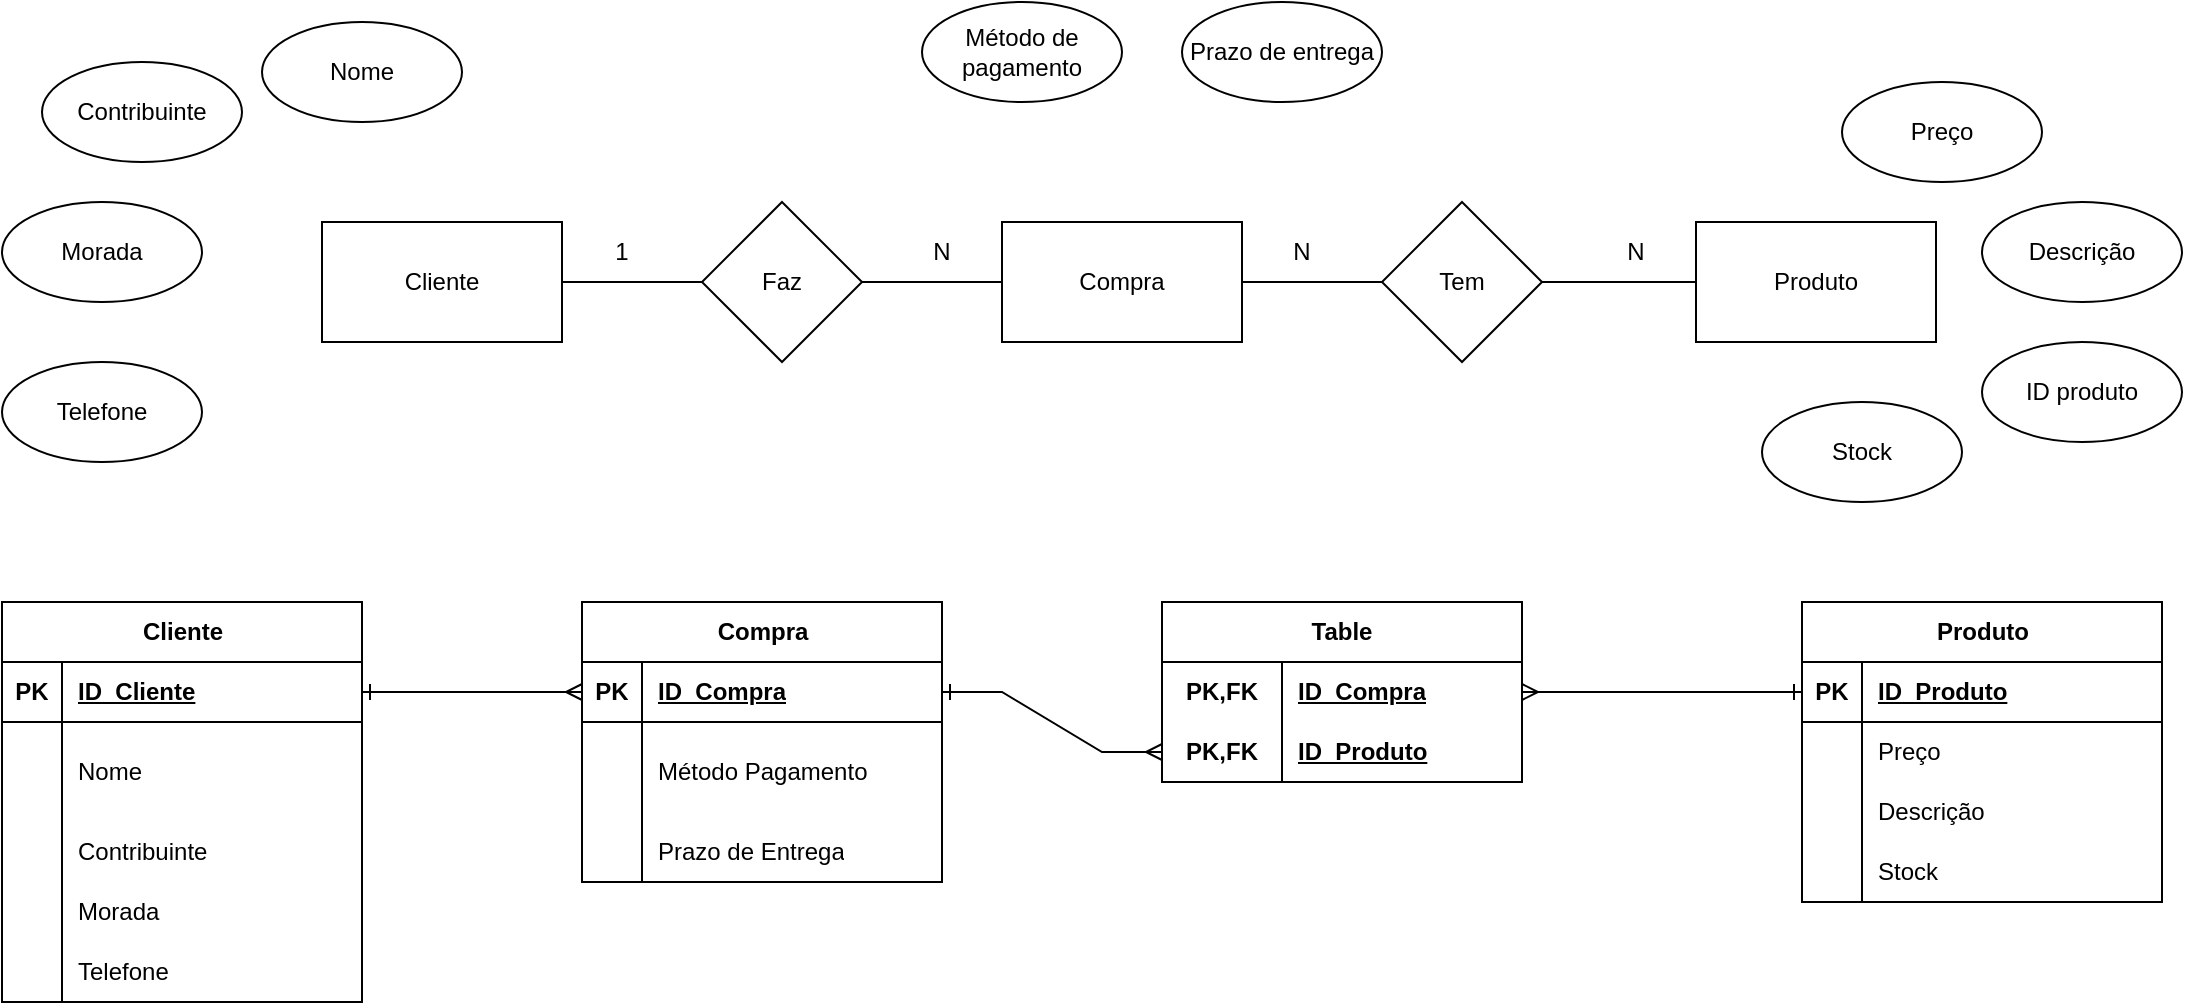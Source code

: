 <mxfile version="22.0.8" type="github">
  <diagram name="Página-1" id="A9LskG4b6AVTEfa9kGpD">
    <mxGraphModel dx="2261" dy="738" grid="1" gridSize="10" guides="1" tooltips="1" connect="1" arrows="1" fold="1" page="1" pageScale="1" pageWidth="827" pageHeight="1169" math="0" shadow="0">
      <root>
        <mxCell id="0" />
        <mxCell id="1" parent="0" />
        <mxCell id="2okkh30Shv5Da3ahou3b-2" value="Compra" style="rounded=0;whiteSpace=wrap;html=1;" parent="1" vertex="1">
          <mxGeometry x="480" y="310" width="120" height="60" as="geometry" />
        </mxCell>
        <mxCell id="2okkh30Shv5Da3ahou3b-3" value="Produto" style="rounded=0;whiteSpace=wrap;html=1;" parent="1" vertex="1">
          <mxGeometry x="827" y="310" width="120" height="60" as="geometry" />
        </mxCell>
        <mxCell id="2okkh30Shv5Da3ahou3b-4" value="Cliente" style="rounded=0;whiteSpace=wrap;html=1;" parent="1" vertex="1">
          <mxGeometry x="140" y="310" width="120" height="60" as="geometry" />
        </mxCell>
        <mxCell id="2okkh30Shv5Da3ahou3b-5" value="Prazo de entrega" style="ellipse;whiteSpace=wrap;html=1;" parent="1" vertex="1">
          <mxGeometry x="570" y="200" width="100" height="50" as="geometry" />
        </mxCell>
        <mxCell id="2okkh30Shv5Da3ahou3b-6" value="Método de pagamento" style="ellipse;whiteSpace=wrap;html=1;" parent="1" vertex="1">
          <mxGeometry x="440" y="200" width="100" height="50" as="geometry" />
        </mxCell>
        <mxCell id="2okkh30Shv5Da3ahou3b-7" value="Nome" style="ellipse;whiteSpace=wrap;html=1;" parent="1" vertex="1">
          <mxGeometry x="110" y="210" width="100" height="50" as="geometry" />
        </mxCell>
        <mxCell id="2okkh30Shv5Da3ahou3b-8" value="Contribuinte" style="ellipse;whiteSpace=wrap;html=1;" parent="1" vertex="1">
          <mxGeometry y="230" width="100" height="50" as="geometry" />
        </mxCell>
        <mxCell id="2okkh30Shv5Da3ahou3b-9" value="Morada" style="ellipse;whiteSpace=wrap;html=1;" parent="1" vertex="1">
          <mxGeometry x="-20" y="300" width="100" height="50" as="geometry" />
        </mxCell>
        <mxCell id="2okkh30Shv5Da3ahou3b-10" value="Telefone" style="ellipse;whiteSpace=wrap;html=1;" parent="1" vertex="1">
          <mxGeometry x="-20" y="380" width="100" height="50" as="geometry" />
        </mxCell>
        <mxCell id="2okkh30Shv5Da3ahou3b-12" value="Stock" style="ellipse;whiteSpace=wrap;html=1;" parent="1" vertex="1">
          <mxGeometry x="860" y="400" width="100" height="50" as="geometry" />
        </mxCell>
        <mxCell id="2okkh30Shv5Da3ahou3b-13" value="ID produto" style="ellipse;whiteSpace=wrap;html=1;" parent="1" vertex="1">
          <mxGeometry x="970" y="370" width="100" height="50" as="geometry" />
        </mxCell>
        <mxCell id="2okkh30Shv5Da3ahou3b-14" value="Descrição" style="ellipse;whiteSpace=wrap;html=1;" parent="1" vertex="1">
          <mxGeometry x="970" y="300" width="100" height="50" as="geometry" />
        </mxCell>
        <mxCell id="2okkh30Shv5Da3ahou3b-15" value="Preço" style="ellipse;whiteSpace=wrap;html=1;" parent="1" vertex="1">
          <mxGeometry x="900" y="240" width="100" height="50" as="geometry" />
        </mxCell>
        <mxCell id="2okkh30Shv5Da3ahou3b-16" value="Tem" style="rhombus;whiteSpace=wrap;html=1;" parent="1" vertex="1">
          <mxGeometry x="670" y="300" width="80" height="80" as="geometry" />
        </mxCell>
        <mxCell id="2okkh30Shv5Da3ahou3b-17" value="Faz" style="rhombus;whiteSpace=wrap;html=1;" parent="1" vertex="1">
          <mxGeometry x="330" y="300" width="80" height="80" as="geometry" />
        </mxCell>
        <mxCell id="2okkh30Shv5Da3ahou3b-18" value="" style="endArrow=none;html=1;rounded=0;entryX=0;entryY=0.5;entryDx=0;entryDy=0;exitX=1;exitY=0.5;exitDx=0;exitDy=0;" parent="1" source="2okkh30Shv5Da3ahou3b-2" target="2okkh30Shv5Da3ahou3b-16" edge="1">
          <mxGeometry width="50" height="50" relative="1" as="geometry">
            <mxPoint x="390" y="430" as="sourcePoint" />
            <mxPoint x="440" y="380" as="targetPoint" />
          </mxGeometry>
        </mxCell>
        <mxCell id="2okkh30Shv5Da3ahou3b-23" value="" style="endArrow=none;html=1;rounded=0;entryX=0;entryY=0.5;entryDx=0;entryDy=0;exitX=1;exitY=0.5;exitDx=0;exitDy=0;" parent="1" source="2okkh30Shv5Da3ahou3b-4" target="2okkh30Shv5Da3ahou3b-17" edge="1">
          <mxGeometry width="50" height="50" relative="1" as="geometry">
            <mxPoint x="630" y="370" as="sourcePoint" />
            <mxPoint x="710" y="370" as="targetPoint" />
          </mxGeometry>
        </mxCell>
        <mxCell id="2okkh30Shv5Da3ahou3b-24" value="" style="endArrow=none;html=1;rounded=0;entryX=0;entryY=0.5;entryDx=0;entryDy=0;exitX=1;exitY=0.5;exitDx=0;exitDy=0;" parent="1" source="2okkh30Shv5Da3ahou3b-17" target="2okkh30Shv5Da3ahou3b-2" edge="1">
          <mxGeometry width="50" height="50" relative="1" as="geometry">
            <mxPoint x="640" y="380" as="sourcePoint" />
            <mxPoint x="720" y="380" as="targetPoint" />
            <Array as="points" />
          </mxGeometry>
        </mxCell>
        <mxCell id="2okkh30Shv5Da3ahou3b-25" value="" style="endArrow=none;html=1;rounded=0;entryX=0;entryY=0.5;entryDx=0;entryDy=0;exitX=1;exitY=0.5;exitDx=0;exitDy=0;" parent="1" source="2okkh30Shv5Da3ahou3b-16" target="2okkh30Shv5Da3ahou3b-3" edge="1">
          <mxGeometry width="50" height="50" relative="1" as="geometry">
            <mxPoint x="747" y="420" as="sourcePoint" />
            <mxPoint x="827" y="420" as="targetPoint" />
          </mxGeometry>
        </mxCell>
        <mxCell id="2okkh30Shv5Da3ahou3b-26" value="N" style="text;html=1;strokeColor=none;fillColor=none;align=center;verticalAlign=middle;whiteSpace=wrap;rounded=0;" parent="1" vertex="1">
          <mxGeometry x="420" y="310" width="60" height="30" as="geometry" />
        </mxCell>
        <mxCell id="2okkh30Shv5Da3ahou3b-27" value="1" style="text;html=1;strokeColor=none;fillColor=none;align=center;verticalAlign=middle;whiteSpace=wrap;rounded=0;" parent="1" vertex="1">
          <mxGeometry x="260" y="310" width="60" height="30" as="geometry" />
        </mxCell>
        <mxCell id="2okkh30Shv5Da3ahou3b-28" value="N" style="text;html=1;strokeColor=none;fillColor=none;align=center;verticalAlign=middle;whiteSpace=wrap;rounded=0;" parent="1" vertex="1">
          <mxGeometry x="767" y="310" width="60" height="30" as="geometry" />
        </mxCell>
        <mxCell id="2okkh30Shv5Da3ahou3b-29" value="N" style="text;html=1;strokeColor=none;fillColor=none;align=center;verticalAlign=middle;whiteSpace=wrap;rounded=0;" parent="1" vertex="1">
          <mxGeometry x="600" y="310" width="60" height="30" as="geometry" />
        </mxCell>
        <mxCell id="JtNJBMLosYbVMV7XH_zW-1" value="Cliente" style="shape=table;startSize=30;container=1;collapsible=1;childLayout=tableLayout;fixedRows=1;rowLines=0;fontStyle=1;align=center;resizeLast=1;html=1;" vertex="1" parent="1">
          <mxGeometry x="-20" y="500" width="180" height="200" as="geometry" />
        </mxCell>
        <mxCell id="JtNJBMLosYbVMV7XH_zW-2" value="" style="shape=tableRow;horizontal=0;startSize=0;swimlaneHead=0;swimlaneBody=0;fillColor=none;collapsible=0;dropTarget=0;points=[[0,0.5],[1,0.5]];portConstraint=eastwest;top=0;left=0;right=0;bottom=1;" vertex="1" parent="JtNJBMLosYbVMV7XH_zW-1">
          <mxGeometry y="30" width="180" height="30" as="geometry" />
        </mxCell>
        <mxCell id="JtNJBMLosYbVMV7XH_zW-3" value="PK" style="shape=partialRectangle;connectable=0;fillColor=none;top=0;left=0;bottom=0;right=0;fontStyle=1;overflow=hidden;whiteSpace=wrap;html=1;" vertex="1" parent="JtNJBMLosYbVMV7XH_zW-2">
          <mxGeometry width="30" height="30" as="geometry">
            <mxRectangle width="30" height="30" as="alternateBounds" />
          </mxGeometry>
        </mxCell>
        <mxCell id="JtNJBMLosYbVMV7XH_zW-4" value="ID_Cliente" style="shape=partialRectangle;connectable=0;fillColor=none;top=0;left=0;bottom=0;right=0;align=left;spacingLeft=6;fontStyle=5;overflow=hidden;whiteSpace=wrap;html=1;" vertex="1" parent="JtNJBMLosYbVMV7XH_zW-2">
          <mxGeometry x="30" width="150" height="30" as="geometry">
            <mxRectangle width="150" height="30" as="alternateBounds" />
          </mxGeometry>
        </mxCell>
        <mxCell id="JtNJBMLosYbVMV7XH_zW-5" value="" style="shape=tableRow;horizontal=0;startSize=0;swimlaneHead=0;swimlaneBody=0;fillColor=none;collapsible=0;dropTarget=0;points=[[0,0.5],[1,0.5]];portConstraint=eastwest;top=0;left=0;right=0;bottom=0;" vertex="1" parent="JtNJBMLosYbVMV7XH_zW-1">
          <mxGeometry y="60" width="180" height="50" as="geometry" />
        </mxCell>
        <mxCell id="JtNJBMLosYbVMV7XH_zW-6" value="" style="shape=partialRectangle;connectable=0;fillColor=none;top=0;left=0;bottom=0;right=0;editable=1;overflow=hidden;whiteSpace=wrap;html=1;" vertex="1" parent="JtNJBMLosYbVMV7XH_zW-5">
          <mxGeometry width="30" height="50" as="geometry">
            <mxRectangle width="30" height="50" as="alternateBounds" />
          </mxGeometry>
        </mxCell>
        <mxCell id="JtNJBMLosYbVMV7XH_zW-7" value="Nome" style="shape=partialRectangle;connectable=0;fillColor=none;top=0;left=0;bottom=0;right=0;align=left;spacingLeft=6;overflow=hidden;whiteSpace=wrap;html=1;" vertex="1" parent="JtNJBMLosYbVMV7XH_zW-5">
          <mxGeometry x="30" width="150" height="50" as="geometry">
            <mxRectangle width="150" height="50" as="alternateBounds" />
          </mxGeometry>
        </mxCell>
        <mxCell id="JtNJBMLosYbVMV7XH_zW-8" value="" style="shape=tableRow;horizontal=0;startSize=0;swimlaneHead=0;swimlaneBody=0;fillColor=none;collapsible=0;dropTarget=0;points=[[0,0.5],[1,0.5]];portConstraint=eastwest;top=0;left=0;right=0;bottom=0;" vertex="1" parent="JtNJBMLosYbVMV7XH_zW-1">
          <mxGeometry y="110" width="180" height="30" as="geometry" />
        </mxCell>
        <mxCell id="JtNJBMLosYbVMV7XH_zW-9" value="" style="shape=partialRectangle;connectable=0;fillColor=none;top=0;left=0;bottom=0;right=0;editable=1;overflow=hidden;whiteSpace=wrap;html=1;" vertex="1" parent="JtNJBMLosYbVMV7XH_zW-8">
          <mxGeometry width="30" height="30" as="geometry">
            <mxRectangle width="30" height="30" as="alternateBounds" />
          </mxGeometry>
        </mxCell>
        <mxCell id="JtNJBMLosYbVMV7XH_zW-10" value="Contribuinte" style="shape=partialRectangle;connectable=0;fillColor=none;top=0;left=0;bottom=0;right=0;align=left;spacingLeft=6;overflow=hidden;whiteSpace=wrap;html=1;" vertex="1" parent="JtNJBMLosYbVMV7XH_zW-8">
          <mxGeometry x="30" width="150" height="30" as="geometry">
            <mxRectangle width="150" height="30" as="alternateBounds" />
          </mxGeometry>
        </mxCell>
        <mxCell id="JtNJBMLosYbVMV7XH_zW-11" value="" style="shape=tableRow;horizontal=0;startSize=0;swimlaneHead=0;swimlaneBody=0;fillColor=none;collapsible=0;dropTarget=0;points=[[0,0.5],[1,0.5]];portConstraint=eastwest;top=0;left=0;right=0;bottom=0;" vertex="1" parent="JtNJBMLosYbVMV7XH_zW-1">
          <mxGeometry y="140" width="180" height="30" as="geometry" />
        </mxCell>
        <mxCell id="JtNJBMLosYbVMV7XH_zW-12" value="" style="shape=partialRectangle;connectable=0;fillColor=none;top=0;left=0;bottom=0;right=0;editable=1;overflow=hidden;whiteSpace=wrap;html=1;" vertex="1" parent="JtNJBMLosYbVMV7XH_zW-11">
          <mxGeometry width="30" height="30" as="geometry">
            <mxRectangle width="30" height="30" as="alternateBounds" />
          </mxGeometry>
        </mxCell>
        <mxCell id="JtNJBMLosYbVMV7XH_zW-13" value="Morada" style="shape=partialRectangle;connectable=0;fillColor=none;top=0;left=0;bottom=0;right=0;align=left;spacingLeft=6;overflow=hidden;whiteSpace=wrap;html=1;" vertex="1" parent="JtNJBMLosYbVMV7XH_zW-11">
          <mxGeometry x="30" width="150" height="30" as="geometry">
            <mxRectangle width="150" height="30" as="alternateBounds" />
          </mxGeometry>
        </mxCell>
        <mxCell id="JtNJBMLosYbVMV7XH_zW-24" style="shape=tableRow;horizontal=0;startSize=0;swimlaneHead=0;swimlaneBody=0;fillColor=none;collapsible=0;dropTarget=0;points=[[0,0.5],[1,0.5]];portConstraint=eastwest;top=0;left=0;right=0;bottom=0;" vertex="1" parent="JtNJBMLosYbVMV7XH_zW-1">
          <mxGeometry y="170" width="180" height="30" as="geometry" />
        </mxCell>
        <mxCell id="JtNJBMLosYbVMV7XH_zW-25" style="shape=partialRectangle;connectable=0;fillColor=none;top=0;left=0;bottom=0;right=0;editable=1;overflow=hidden;whiteSpace=wrap;html=1;" vertex="1" parent="JtNJBMLosYbVMV7XH_zW-24">
          <mxGeometry width="30" height="30" as="geometry">
            <mxRectangle width="30" height="30" as="alternateBounds" />
          </mxGeometry>
        </mxCell>
        <mxCell id="JtNJBMLosYbVMV7XH_zW-26" value="Telefone" style="shape=partialRectangle;connectable=0;fillColor=none;top=0;left=0;bottom=0;right=0;align=left;spacingLeft=6;overflow=hidden;whiteSpace=wrap;html=1;" vertex="1" parent="JtNJBMLosYbVMV7XH_zW-24">
          <mxGeometry x="30" width="150" height="30" as="geometry">
            <mxRectangle width="150" height="30" as="alternateBounds" />
          </mxGeometry>
        </mxCell>
        <mxCell id="JtNJBMLosYbVMV7XH_zW-27" value="Compra" style="shape=table;startSize=30;container=1;collapsible=1;childLayout=tableLayout;fixedRows=1;rowLines=0;fontStyle=1;align=center;resizeLast=1;html=1;" vertex="1" parent="1">
          <mxGeometry x="270" y="500" width="180" height="140" as="geometry" />
        </mxCell>
        <mxCell id="JtNJBMLosYbVMV7XH_zW-28" value="" style="shape=tableRow;horizontal=0;startSize=0;swimlaneHead=0;swimlaneBody=0;fillColor=none;collapsible=0;dropTarget=0;points=[[0,0.5],[1,0.5]];portConstraint=eastwest;top=0;left=0;right=0;bottom=1;" vertex="1" parent="JtNJBMLosYbVMV7XH_zW-27">
          <mxGeometry y="30" width="180" height="30" as="geometry" />
        </mxCell>
        <mxCell id="JtNJBMLosYbVMV7XH_zW-29" value="PK" style="shape=partialRectangle;connectable=0;fillColor=none;top=0;left=0;bottom=0;right=0;fontStyle=1;overflow=hidden;whiteSpace=wrap;html=1;" vertex="1" parent="JtNJBMLosYbVMV7XH_zW-28">
          <mxGeometry width="30" height="30" as="geometry">
            <mxRectangle width="30" height="30" as="alternateBounds" />
          </mxGeometry>
        </mxCell>
        <mxCell id="JtNJBMLosYbVMV7XH_zW-30" value="ID_Compra" style="shape=partialRectangle;connectable=0;fillColor=none;top=0;left=0;bottom=0;right=0;align=left;spacingLeft=6;fontStyle=5;overflow=hidden;whiteSpace=wrap;html=1;" vertex="1" parent="JtNJBMLosYbVMV7XH_zW-28">
          <mxGeometry x="30" width="150" height="30" as="geometry">
            <mxRectangle width="150" height="30" as="alternateBounds" />
          </mxGeometry>
        </mxCell>
        <mxCell id="JtNJBMLosYbVMV7XH_zW-31" value="" style="shape=tableRow;horizontal=0;startSize=0;swimlaneHead=0;swimlaneBody=0;fillColor=none;collapsible=0;dropTarget=0;points=[[0,0.5],[1,0.5]];portConstraint=eastwest;top=0;left=0;right=0;bottom=0;" vertex="1" parent="JtNJBMLosYbVMV7XH_zW-27">
          <mxGeometry y="60" width="180" height="50" as="geometry" />
        </mxCell>
        <mxCell id="JtNJBMLosYbVMV7XH_zW-32" value="" style="shape=partialRectangle;connectable=0;fillColor=none;top=0;left=0;bottom=0;right=0;editable=1;overflow=hidden;whiteSpace=wrap;html=1;" vertex="1" parent="JtNJBMLosYbVMV7XH_zW-31">
          <mxGeometry width="30" height="50" as="geometry">
            <mxRectangle width="30" height="50" as="alternateBounds" />
          </mxGeometry>
        </mxCell>
        <mxCell id="JtNJBMLosYbVMV7XH_zW-33" value="Método Pagamento" style="shape=partialRectangle;connectable=0;fillColor=none;top=0;left=0;bottom=0;right=0;align=left;spacingLeft=6;overflow=hidden;whiteSpace=wrap;html=1;" vertex="1" parent="JtNJBMLosYbVMV7XH_zW-31">
          <mxGeometry x="30" width="150" height="50" as="geometry">
            <mxRectangle width="150" height="50" as="alternateBounds" />
          </mxGeometry>
        </mxCell>
        <mxCell id="JtNJBMLosYbVMV7XH_zW-34" value="" style="shape=tableRow;horizontal=0;startSize=0;swimlaneHead=0;swimlaneBody=0;fillColor=none;collapsible=0;dropTarget=0;points=[[0,0.5],[1,0.5]];portConstraint=eastwest;top=0;left=0;right=0;bottom=0;" vertex="1" parent="JtNJBMLosYbVMV7XH_zW-27">
          <mxGeometry y="110" width="180" height="30" as="geometry" />
        </mxCell>
        <mxCell id="JtNJBMLosYbVMV7XH_zW-35" value="" style="shape=partialRectangle;connectable=0;fillColor=none;top=0;left=0;bottom=0;right=0;editable=1;overflow=hidden;whiteSpace=wrap;html=1;" vertex="1" parent="JtNJBMLosYbVMV7XH_zW-34">
          <mxGeometry width="30" height="30" as="geometry">
            <mxRectangle width="30" height="30" as="alternateBounds" />
          </mxGeometry>
        </mxCell>
        <mxCell id="JtNJBMLosYbVMV7XH_zW-36" value="Prazo de Entrega" style="shape=partialRectangle;connectable=0;fillColor=none;top=0;left=0;bottom=0;right=0;align=left;spacingLeft=6;overflow=hidden;whiteSpace=wrap;html=1;" vertex="1" parent="JtNJBMLosYbVMV7XH_zW-34">
          <mxGeometry x="30" width="150" height="30" as="geometry">
            <mxRectangle width="150" height="30" as="alternateBounds" />
          </mxGeometry>
        </mxCell>
        <mxCell id="JtNJBMLosYbVMV7XH_zW-43" value="Produto" style="shape=table;startSize=30;container=1;collapsible=1;childLayout=tableLayout;fixedRows=1;rowLines=0;fontStyle=1;align=center;resizeLast=1;html=1;" vertex="1" parent="1">
          <mxGeometry x="880" y="500" width="180" height="150" as="geometry" />
        </mxCell>
        <mxCell id="JtNJBMLosYbVMV7XH_zW-44" value="" style="shape=tableRow;horizontal=0;startSize=0;swimlaneHead=0;swimlaneBody=0;fillColor=none;collapsible=0;dropTarget=0;points=[[0,0.5],[1,0.5]];portConstraint=eastwest;top=0;left=0;right=0;bottom=1;" vertex="1" parent="JtNJBMLosYbVMV7XH_zW-43">
          <mxGeometry y="30" width="180" height="30" as="geometry" />
        </mxCell>
        <mxCell id="JtNJBMLosYbVMV7XH_zW-45" value="PK" style="shape=partialRectangle;connectable=0;fillColor=none;top=0;left=0;bottom=0;right=0;fontStyle=1;overflow=hidden;whiteSpace=wrap;html=1;" vertex="1" parent="JtNJBMLosYbVMV7XH_zW-44">
          <mxGeometry width="30" height="30" as="geometry">
            <mxRectangle width="30" height="30" as="alternateBounds" />
          </mxGeometry>
        </mxCell>
        <mxCell id="JtNJBMLosYbVMV7XH_zW-46" value="ID_Produto" style="shape=partialRectangle;connectable=0;fillColor=none;top=0;left=0;bottom=0;right=0;align=left;spacingLeft=6;fontStyle=5;overflow=hidden;whiteSpace=wrap;html=1;" vertex="1" parent="JtNJBMLosYbVMV7XH_zW-44">
          <mxGeometry x="30" width="150" height="30" as="geometry">
            <mxRectangle width="150" height="30" as="alternateBounds" />
          </mxGeometry>
        </mxCell>
        <mxCell id="JtNJBMLosYbVMV7XH_zW-47" value="" style="shape=tableRow;horizontal=0;startSize=0;swimlaneHead=0;swimlaneBody=0;fillColor=none;collapsible=0;dropTarget=0;points=[[0,0.5],[1,0.5]];portConstraint=eastwest;top=0;left=0;right=0;bottom=0;" vertex="1" parent="JtNJBMLosYbVMV7XH_zW-43">
          <mxGeometry y="60" width="180" height="30" as="geometry" />
        </mxCell>
        <mxCell id="JtNJBMLosYbVMV7XH_zW-48" value="" style="shape=partialRectangle;connectable=0;fillColor=none;top=0;left=0;bottom=0;right=0;editable=1;overflow=hidden;whiteSpace=wrap;html=1;" vertex="1" parent="JtNJBMLosYbVMV7XH_zW-47">
          <mxGeometry width="30" height="30" as="geometry">
            <mxRectangle width="30" height="30" as="alternateBounds" />
          </mxGeometry>
        </mxCell>
        <mxCell id="JtNJBMLosYbVMV7XH_zW-49" value="Preço" style="shape=partialRectangle;connectable=0;fillColor=none;top=0;left=0;bottom=0;right=0;align=left;spacingLeft=6;overflow=hidden;whiteSpace=wrap;html=1;" vertex="1" parent="JtNJBMLosYbVMV7XH_zW-47">
          <mxGeometry x="30" width="150" height="30" as="geometry">
            <mxRectangle width="150" height="30" as="alternateBounds" />
          </mxGeometry>
        </mxCell>
        <mxCell id="JtNJBMLosYbVMV7XH_zW-50" value="" style="shape=tableRow;horizontal=0;startSize=0;swimlaneHead=0;swimlaneBody=0;fillColor=none;collapsible=0;dropTarget=0;points=[[0,0.5],[1,0.5]];portConstraint=eastwest;top=0;left=0;right=0;bottom=0;" vertex="1" parent="JtNJBMLosYbVMV7XH_zW-43">
          <mxGeometry y="90" width="180" height="30" as="geometry" />
        </mxCell>
        <mxCell id="JtNJBMLosYbVMV7XH_zW-51" value="" style="shape=partialRectangle;connectable=0;fillColor=none;top=0;left=0;bottom=0;right=0;editable=1;overflow=hidden;whiteSpace=wrap;html=1;" vertex="1" parent="JtNJBMLosYbVMV7XH_zW-50">
          <mxGeometry width="30" height="30" as="geometry">
            <mxRectangle width="30" height="30" as="alternateBounds" />
          </mxGeometry>
        </mxCell>
        <mxCell id="JtNJBMLosYbVMV7XH_zW-52" value="Descrição" style="shape=partialRectangle;connectable=0;fillColor=none;top=0;left=0;bottom=0;right=0;align=left;spacingLeft=6;overflow=hidden;whiteSpace=wrap;html=1;" vertex="1" parent="JtNJBMLosYbVMV7XH_zW-50">
          <mxGeometry x="30" width="150" height="30" as="geometry">
            <mxRectangle width="150" height="30" as="alternateBounds" />
          </mxGeometry>
        </mxCell>
        <mxCell id="JtNJBMLosYbVMV7XH_zW-53" value="" style="shape=tableRow;horizontal=0;startSize=0;swimlaneHead=0;swimlaneBody=0;fillColor=none;collapsible=0;dropTarget=0;points=[[0,0.5],[1,0.5]];portConstraint=eastwest;top=0;left=0;right=0;bottom=0;" vertex="1" parent="JtNJBMLosYbVMV7XH_zW-43">
          <mxGeometry y="120" width="180" height="30" as="geometry" />
        </mxCell>
        <mxCell id="JtNJBMLosYbVMV7XH_zW-54" value="" style="shape=partialRectangle;connectable=0;fillColor=none;top=0;left=0;bottom=0;right=0;editable=1;overflow=hidden;whiteSpace=wrap;html=1;" vertex="1" parent="JtNJBMLosYbVMV7XH_zW-53">
          <mxGeometry width="30" height="30" as="geometry">
            <mxRectangle width="30" height="30" as="alternateBounds" />
          </mxGeometry>
        </mxCell>
        <mxCell id="JtNJBMLosYbVMV7XH_zW-55" value="Stock" style="shape=partialRectangle;connectable=0;fillColor=none;top=0;left=0;bottom=0;right=0;align=left;spacingLeft=6;overflow=hidden;whiteSpace=wrap;html=1;" vertex="1" parent="JtNJBMLosYbVMV7XH_zW-53">
          <mxGeometry x="30" width="150" height="30" as="geometry">
            <mxRectangle width="150" height="30" as="alternateBounds" />
          </mxGeometry>
        </mxCell>
        <mxCell id="JtNJBMLosYbVMV7XH_zW-56" value="" style="edgeStyle=entityRelationEdgeStyle;fontSize=12;html=1;endArrow=ERmany;startArrow=ERone;rounded=0;startFill=0;endFill=0;exitX=1;exitY=0.5;exitDx=0;exitDy=0;entryX=0;entryY=0.5;entryDx=0;entryDy=0;" edge="1" parent="1" source="JtNJBMLosYbVMV7XH_zW-2" target="JtNJBMLosYbVMV7XH_zW-28">
          <mxGeometry width="100" height="100" relative="1" as="geometry">
            <mxPoint x="410" y="550" as="sourcePoint" />
            <mxPoint x="510" y="450" as="targetPoint" />
          </mxGeometry>
        </mxCell>
        <mxCell id="JtNJBMLosYbVMV7XH_zW-93" value="Table" style="shape=table;startSize=30;container=1;collapsible=1;childLayout=tableLayout;fixedRows=1;rowLines=0;fontStyle=1;align=center;resizeLast=1;html=1;whiteSpace=wrap;" vertex="1" parent="1">
          <mxGeometry x="560" y="500" width="180" height="90" as="geometry" />
        </mxCell>
        <mxCell id="JtNJBMLosYbVMV7XH_zW-94" value="" style="shape=tableRow;horizontal=0;startSize=0;swimlaneHead=0;swimlaneBody=0;fillColor=none;collapsible=0;dropTarget=0;points=[[0,0.5],[1,0.5]];portConstraint=eastwest;top=0;left=0;right=0;bottom=0;html=1;" vertex="1" parent="JtNJBMLosYbVMV7XH_zW-93">
          <mxGeometry y="30" width="180" height="30" as="geometry" />
        </mxCell>
        <mxCell id="JtNJBMLosYbVMV7XH_zW-95" value="PK,FK" style="shape=partialRectangle;connectable=0;fillColor=none;top=0;left=0;bottom=0;right=0;fontStyle=1;overflow=hidden;html=1;whiteSpace=wrap;" vertex="1" parent="JtNJBMLosYbVMV7XH_zW-94">
          <mxGeometry width="60" height="30" as="geometry">
            <mxRectangle width="60" height="30" as="alternateBounds" />
          </mxGeometry>
        </mxCell>
        <mxCell id="JtNJBMLosYbVMV7XH_zW-96" value="ID_Compra" style="shape=partialRectangle;connectable=0;fillColor=none;top=0;left=0;bottom=0;right=0;align=left;spacingLeft=6;fontStyle=5;overflow=hidden;html=1;whiteSpace=wrap;" vertex="1" parent="JtNJBMLosYbVMV7XH_zW-94">
          <mxGeometry x="60" width="120" height="30" as="geometry">
            <mxRectangle width="120" height="30" as="alternateBounds" />
          </mxGeometry>
        </mxCell>
        <mxCell id="JtNJBMLosYbVMV7XH_zW-97" value="" style="shape=tableRow;horizontal=0;startSize=0;swimlaneHead=0;swimlaneBody=0;fillColor=none;collapsible=0;dropTarget=0;points=[[0,0.5],[1,0.5]];portConstraint=eastwest;top=0;left=0;right=0;bottom=1;html=1;" vertex="1" parent="JtNJBMLosYbVMV7XH_zW-93">
          <mxGeometry y="60" width="180" height="30" as="geometry" />
        </mxCell>
        <mxCell id="JtNJBMLosYbVMV7XH_zW-98" value="PK,FK" style="shape=partialRectangle;connectable=0;fillColor=none;top=0;left=0;bottom=0;right=0;fontStyle=1;overflow=hidden;html=1;whiteSpace=wrap;" vertex="1" parent="JtNJBMLosYbVMV7XH_zW-97">
          <mxGeometry width="60" height="30" as="geometry">
            <mxRectangle width="60" height="30" as="alternateBounds" />
          </mxGeometry>
        </mxCell>
        <mxCell id="JtNJBMLosYbVMV7XH_zW-99" value="ID_Produto" style="shape=partialRectangle;connectable=0;fillColor=none;top=0;left=0;bottom=0;right=0;align=left;spacingLeft=6;fontStyle=5;overflow=hidden;html=1;whiteSpace=wrap;" vertex="1" parent="JtNJBMLosYbVMV7XH_zW-97">
          <mxGeometry x="60" width="120" height="30" as="geometry">
            <mxRectangle width="120" height="30" as="alternateBounds" />
          </mxGeometry>
        </mxCell>
        <mxCell id="JtNJBMLosYbVMV7XH_zW-106" value="" style="edgeStyle=entityRelationEdgeStyle;fontSize=12;html=1;endArrow=ERmany;startArrow=ERone;rounded=0;startFill=0;endFill=0;exitX=0;exitY=0.5;exitDx=0;exitDy=0;entryX=1;entryY=0.5;entryDx=0;entryDy=0;" edge="1" parent="1" source="JtNJBMLosYbVMV7XH_zW-44" target="JtNJBMLosYbVMV7XH_zW-94">
          <mxGeometry width="100" height="100" relative="1" as="geometry">
            <mxPoint x="196" y="690" as="sourcePoint" />
            <mxPoint x="320" y="690" as="targetPoint" />
          </mxGeometry>
        </mxCell>
        <mxCell id="JtNJBMLosYbVMV7XH_zW-107" value="" style="edgeStyle=entityRelationEdgeStyle;fontSize=12;html=1;endArrow=ERmany;startArrow=ERone;rounded=0;startFill=0;endFill=0;exitX=1;exitY=0.5;exitDx=0;exitDy=0;entryX=0;entryY=0.5;entryDx=0;entryDy=0;" edge="1" parent="1" source="JtNJBMLosYbVMV7XH_zW-28" target="JtNJBMLosYbVMV7XH_zW-97">
          <mxGeometry width="100" height="100" relative="1" as="geometry">
            <mxPoint x="130" y="565" as="sourcePoint" />
            <mxPoint x="254" y="565" as="targetPoint" />
          </mxGeometry>
        </mxCell>
      </root>
    </mxGraphModel>
  </diagram>
</mxfile>
